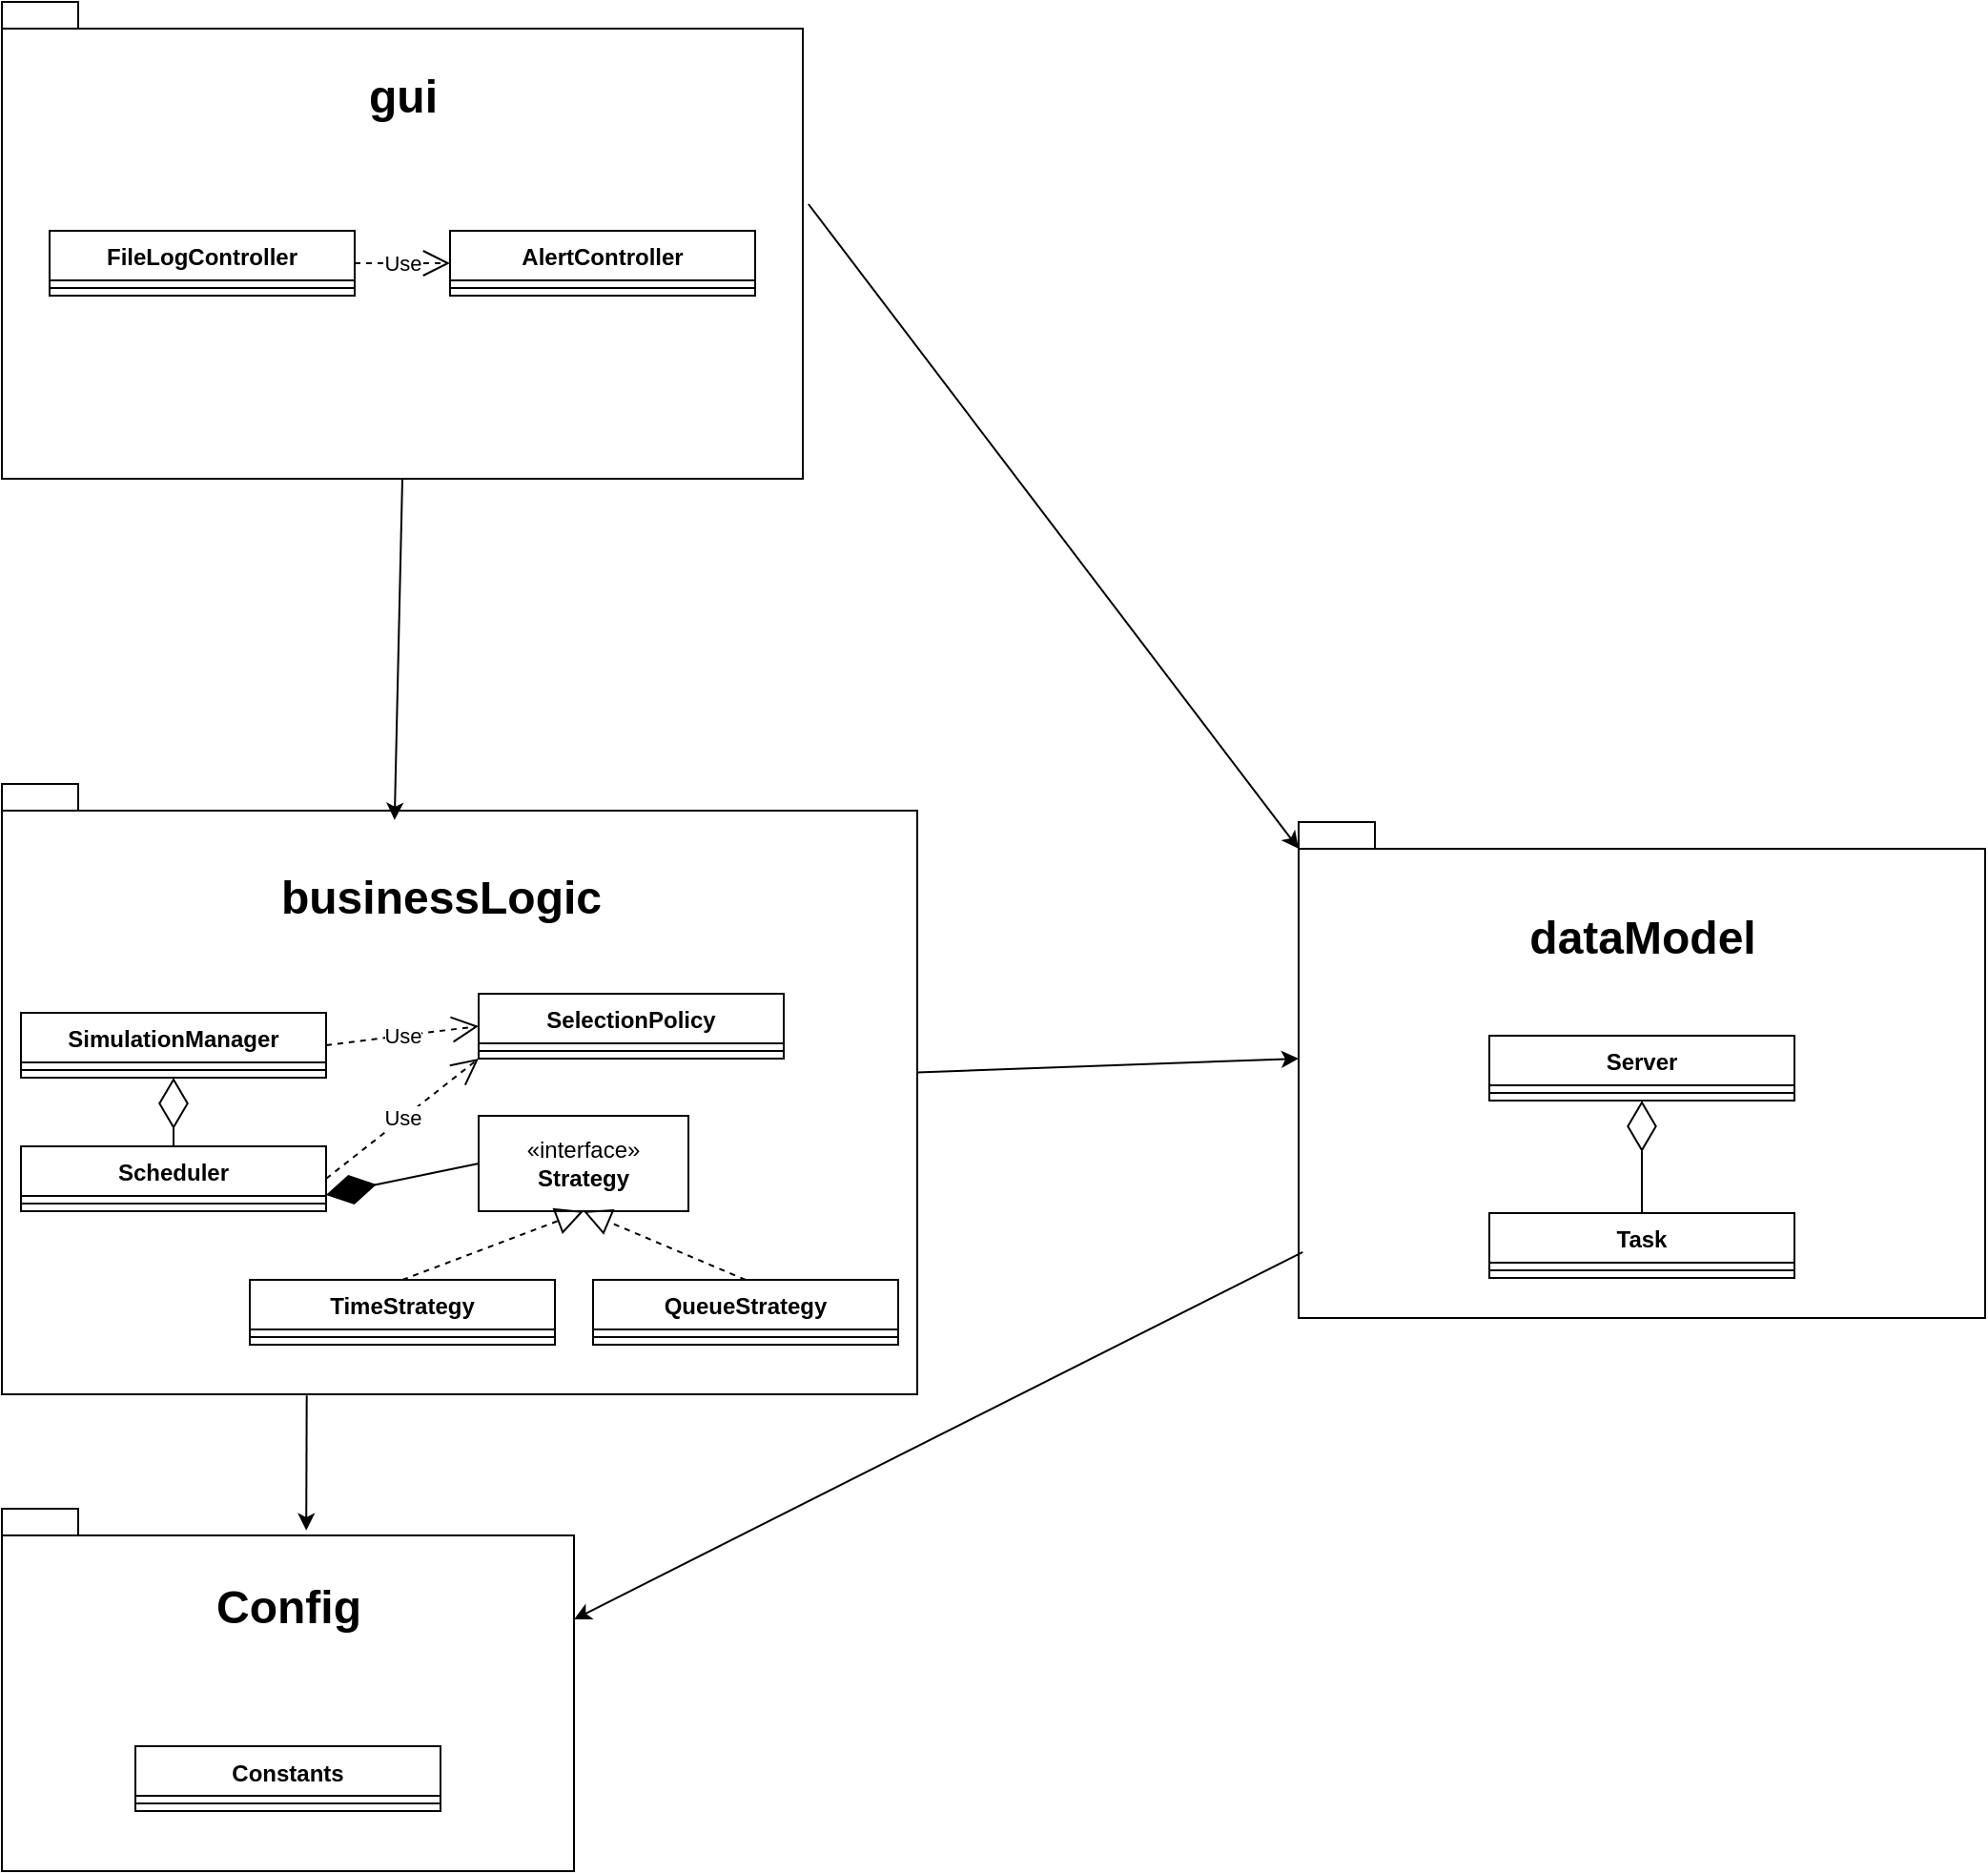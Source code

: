 <mxfile version="26.2.12">
  <diagram name="Page-1" id="WfTVVFJaoz6CVrunKCxH">
    <mxGraphModel dx="1713" dy="2126" grid="1" gridSize="10" guides="1" tooltips="1" connect="1" arrows="1" fold="1" page="1" pageScale="1" pageWidth="827" pageHeight="1169" math="0" shadow="0">
      <root>
        <mxCell id="0" />
        <mxCell id="1" parent="0" />
        <mxCell id="lbBo_nXBx8QTh_3jPK9N-1" value="" style="shape=folder;fontStyle=1;spacingTop=10;tabWidth=40;tabHeight=14;tabPosition=left;html=1;whiteSpace=wrap;" parent="1" vertex="1">
          <mxGeometry x="80" y="350" width="480" height="320" as="geometry" />
        </mxCell>
        <mxCell id="lbBo_nXBx8QTh_3jPK9N-2" value="" style="shape=folder;fontStyle=1;spacingTop=10;tabWidth=40;tabHeight=14;tabPosition=left;html=1;whiteSpace=wrap;" parent="1" vertex="1">
          <mxGeometry x="80" y="-60" width="420" height="250" as="geometry" />
        </mxCell>
        <mxCell id="lbBo_nXBx8QTh_3jPK9N-3" value="" style="shape=folder;fontStyle=1;spacingTop=10;tabWidth=40;tabHeight=14;tabPosition=left;html=1;whiteSpace=wrap;" parent="1" vertex="1">
          <mxGeometry x="80" y="730" width="300" height="190" as="geometry" />
        </mxCell>
        <mxCell id="lbBo_nXBx8QTh_3jPK9N-4" value="" style="shape=folder;fontStyle=1;spacingTop=10;tabWidth=40;tabHeight=14;tabPosition=left;html=1;whiteSpace=wrap;" parent="1" vertex="1">
          <mxGeometry x="760" y="370" width="360" height="260" as="geometry" />
        </mxCell>
        <mxCell id="lbBo_nXBx8QTh_3jPK9N-6" value="" style="endArrow=classic;html=1;rounded=0;exitX=0.5;exitY=1;exitDx=0;exitDy=0;exitPerimeter=0;entryX=0.429;entryY=0.059;entryDx=0;entryDy=0;entryPerimeter=0;" parent="1" source="lbBo_nXBx8QTh_3jPK9N-2" target="lbBo_nXBx8QTh_3jPK9N-1" edge="1">
          <mxGeometry width="50" height="50" relative="1" as="geometry">
            <mxPoint x="390" y="440" as="sourcePoint" />
            <mxPoint x="440" y="390" as="targetPoint" />
          </mxGeometry>
        </mxCell>
        <mxCell id="lbBo_nXBx8QTh_3jPK9N-7" value="" style="endArrow=classic;html=1;rounded=0;exitX=0.333;exitY=1.002;exitDx=0;exitDy=0;exitPerimeter=0;entryX=0.532;entryY=0.06;entryDx=0;entryDy=0;entryPerimeter=0;" parent="1" source="lbBo_nXBx8QTh_3jPK9N-1" target="lbBo_nXBx8QTh_3jPK9N-3" edge="1">
          <mxGeometry width="50" height="50" relative="1" as="geometry">
            <mxPoint x="390" y="440" as="sourcePoint" />
            <mxPoint x="280" y="750" as="targetPoint" />
          </mxGeometry>
        </mxCell>
        <mxCell id="lbBo_nXBx8QTh_3jPK9N-9" value="" style="endArrow=classic;html=1;rounded=0;exitX=0.006;exitY=0.867;exitDx=0;exitDy=0;exitPerimeter=0;entryX=0;entryY=0;entryDx=300;entryDy=58;entryPerimeter=0;" parent="1" source="lbBo_nXBx8QTh_3jPK9N-4" target="lbBo_nXBx8QTh_3jPK9N-3" edge="1">
          <mxGeometry width="50" height="50" relative="1" as="geometry">
            <mxPoint x="420" y="430" as="sourcePoint" />
            <mxPoint x="470" y="380" as="targetPoint" />
          </mxGeometry>
        </mxCell>
        <mxCell id="lbBo_nXBx8QTh_3jPK9N-10" value="" style="endArrow=classic;html=1;rounded=0;" parent="1" source="lbBo_nXBx8QTh_3jPK9N-1" edge="1">
          <mxGeometry width="50" height="50" relative="1" as="geometry">
            <mxPoint x="320" y="390" as="sourcePoint" />
            <mxPoint x="760" y="494" as="targetPoint" />
          </mxGeometry>
        </mxCell>
        <mxCell id="lbBo_nXBx8QTh_3jPK9N-11" value="" style="endArrow=classic;html=1;rounded=0;entryX=0;entryY=0;entryDx=0;entryDy=14;entryPerimeter=0;exitX=1.007;exitY=0.424;exitDx=0;exitDy=0;exitPerimeter=0;" parent="1" source="lbBo_nXBx8QTh_3jPK9N-2" target="lbBo_nXBx8QTh_3jPK9N-4" edge="1">
          <mxGeometry width="50" height="50" relative="1" as="geometry">
            <mxPoint x="630" y="130" as="sourcePoint" />
            <mxPoint x="370" y="100" as="targetPoint" />
          </mxGeometry>
        </mxCell>
        <mxCell id="lbBo_nXBx8QTh_3jPK9N-17" value="AlertController" style="swimlane;fontStyle=1;align=center;verticalAlign=top;childLayout=stackLayout;horizontal=1;startSize=26;horizontalStack=0;resizeParent=1;resizeParentMax=0;resizeLast=0;collapsible=1;marginBottom=0;whiteSpace=wrap;html=1;" parent="1" vertex="1">
          <mxGeometry x="315" y="60" width="160" height="34" as="geometry" />
        </mxCell>
        <mxCell id="lbBo_nXBx8QTh_3jPK9N-18" value="" style="line;strokeWidth=1;fillColor=none;align=left;verticalAlign=middle;spacingTop=-1;spacingLeft=3;spacingRight=3;rotatable=0;labelPosition=right;points=[];portConstraint=eastwest;strokeColor=inherit;" parent="lbBo_nXBx8QTh_3jPK9N-17" vertex="1">
          <mxGeometry y="26" width="160" height="8" as="geometry" />
        </mxCell>
        <mxCell id="lbBo_nXBx8QTh_3jPK9N-19" value="&lt;div&gt;FileLogController&lt;/div&gt;" style="swimlane;fontStyle=1;align=center;verticalAlign=top;childLayout=stackLayout;horizontal=1;startSize=26;horizontalStack=0;resizeParent=1;resizeParentMax=0;resizeLast=0;collapsible=1;marginBottom=0;whiteSpace=wrap;html=1;" parent="1" vertex="1">
          <mxGeometry x="105" y="60" width="160" height="34" as="geometry" />
        </mxCell>
        <mxCell id="lbBo_nXBx8QTh_3jPK9N-20" value="" style="line;strokeWidth=1;fillColor=none;align=left;verticalAlign=middle;spacingTop=-1;spacingLeft=3;spacingRight=3;rotatable=0;labelPosition=right;points=[];portConstraint=eastwest;strokeColor=inherit;" parent="lbBo_nXBx8QTh_3jPK9N-19" vertex="1">
          <mxGeometry y="26" width="160" height="8" as="geometry" />
        </mxCell>
        <mxCell id="lbBo_nXBx8QTh_3jPK9N-22" value="Use" style="endArrow=open;endSize=12;dashed=1;html=1;rounded=0;exitX=1;exitY=0.5;exitDx=0;exitDy=0;entryX=0;entryY=0.5;entryDx=0;entryDy=0;" parent="1" source="lbBo_nXBx8QTh_3jPK9N-19" target="lbBo_nXBx8QTh_3jPK9N-17" edge="1">
          <mxGeometry width="160" relative="1" as="geometry">
            <mxPoint x="295" y="140" as="sourcePoint" />
            <mxPoint x="455" y="140" as="targetPoint" />
          </mxGeometry>
        </mxCell>
        <mxCell id="lbBo_nXBx8QTh_3jPK9N-24" value="TimeStrategy" style="swimlane;fontStyle=1;align=center;verticalAlign=top;childLayout=stackLayout;horizontal=1;startSize=26;horizontalStack=0;resizeParent=1;resizeParentMax=0;resizeLast=0;collapsible=1;marginBottom=0;whiteSpace=wrap;html=1;" parent="1" vertex="1">
          <mxGeometry x="210" y="610" width="160" height="34" as="geometry" />
        </mxCell>
        <mxCell id="lbBo_nXBx8QTh_3jPK9N-25" value="" style="line;strokeWidth=1;fillColor=none;align=left;verticalAlign=middle;spacingTop=-1;spacingLeft=3;spacingRight=3;rotatable=0;labelPosition=right;points=[];portConstraint=eastwest;strokeColor=inherit;" parent="lbBo_nXBx8QTh_3jPK9N-24" vertex="1">
          <mxGeometry y="26" width="160" height="8" as="geometry" />
        </mxCell>
        <mxCell id="lbBo_nXBx8QTh_3jPK9N-26" value="QueueStrategy" style="swimlane;fontStyle=1;align=center;verticalAlign=top;childLayout=stackLayout;horizontal=1;startSize=26;horizontalStack=0;resizeParent=1;resizeParentMax=0;resizeLast=0;collapsible=1;marginBottom=0;whiteSpace=wrap;html=1;" parent="1" vertex="1">
          <mxGeometry x="390" y="610" width="160" height="34" as="geometry" />
        </mxCell>
        <mxCell id="lbBo_nXBx8QTh_3jPK9N-27" value="" style="line;strokeWidth=1;fillColor=none;align=left;verticalAlign=middle;spacingTop=-1;spacingLeft=3;spacingRight=3;rotatable=0;labelPosition=right;points=[];portConstraint=eastwest;strokeColor=inherit;" parent="lbBo_nXBx8QTh_3jPK9N-26" vertex="1">
          <mxGeometry y="26" width="160" height="8" as="geometry" />
        </mxCell>
        <mxCell id="lbBo_nXBx8QTh_3jPK9N-28" value="SimulationManager" style="swimlane;fontStyle=1;align=center;verticalAlign=top;childLayout=stackLayout;horizontal=1;startSize=26;horizontalStack=0;resizeParent=1;resizeParentMax=0;resizeLast=0;collapsible=1;marginBottom=0;whiteSpace=wrap;html=1;" parent="1" vertex="1">
          <mxGeometry x="90" y="470" width="160" height="34" as="geometry" />
        </mxCell>
        <mxCell id="lbBo_nXBx8QTh_3jPK9N-29" value="" style="line;strokeWidth=1;fillColor=none;align=left;verticalAlign=middle;spacingTop=-1;spacingLeft=3;spacingRight=3;rotatable=0;labelPosition=right;points=[];portConstraint=eastwest;strokeColor=inherit;" parent="lbBo_nXBx8QTh_3jPK9N-28" vertex="1">
          <mxGeometry y="26" width="160" height="8" as="geometry" />
        </mxCell>
        <mxCell id="lbBo_nXBx8QTh_3jPK9N-30" value="&lt;div&gt;Scheduler&lt;/div&gt;" style="swimlane;fontStyle=1;align=center;verticalAlign=top;childLayout=stackLayout;horizontal=1;startSize=26;horizontalStack=0;resizeParent=1;resizeParentMax=0;resizeLast=0;collapsible=1;marginBottom=0;whiteSpace=wrap;html=1;" parent="1" vertex="1">
          <mxGeometry x="90" y="540" width="160" height="34" as="geometry" />
        </mxCell>
        <mxCell id="lbBo_nXBx8QTh_3jPK9N-31" value="" style="line;strokeWidth=1;fillColor=none;align=left;verticalAlign=middle;spacingTop=-1;spacingLeft=3;spacingRight=3;rotatable=0;labelPosition=right;points=[];portConstraint=eastwest;strokeColor=inherit;" parent="lbBo_nXBx8QTh_3jPK9N-30" vertex="1">
          <mxGeometry y="26" width="160" height="8" as="geometry" />
        </mxCell>
        <mxCell id="lbBo_nXBx8QTh_3jPK9N-32" value="SelectionPolicy" style="swimlane;fontStyle=1;align=center;verticalAlign=top;childLayout=stackLayout;horizontal=1;startSize=26;horizontalStack=0;resizeParent=1;resizeParentMax=0;resizeLast=0;collapsible=1;marginBottom=0;whiteSpace=wrap;html=1;" parent="1" vertex="1">
          <mxGeometry x="330" y="460" width="160" height="34" as="geometry" />
        </mxCell>
        <mxCell id="lbBo_nXBx8QTh_3jPK9N-33" value="" style="line;strokeWidth=1;fillColor=none;align=left;verticalAlign=middle;spacingTop=-1;spacingLeft=3;spacingRight=3;rotatable=0;labelPosition=right;points=[];portConstraint=eastwest;strokeColor=inherit;" parent="lbBo_nXBx8QTh_3jPK9N-32" vertex="1">
          <mxGeometry y="26" width="160" height="8" as="geometry" />
        </mxCell>
        <mxCell id="lbBo_nXBx8QTh_3jPK9N-37" value="«interface»&lt;br&gt;&lt;div&gt;&lt;b&gt;Strategy&lt;/b&gt;&lt;/div&gt;" style="html=1;whiteSpace=wrap;" parent="1" vertex="1">
          <mxGeometry x="330" y="524" width="110" height="50" as="geometry" />
        </mxCell>
        <mxCell id="lbBo_nXBx8QTh_3jPK9N-38" value="" style="endArrow=block;dashed=1;endFill=0;endSize=12;html=1;rounded=0;exitX=0.5;exitY=0;exitDx=0;exitDy=0;entryX=0.5;entryY=1;entryDx=0;entryDy=0;" parent="1" source="lbBo_nXBx8QTh_3jPK9N-24" target="lbBo_nXBx8QTh_3jPK9N-37" edge="1">
          <mxGeometry width="160" relative="1" as="geometry">
            <mxPoint x="450" y="410" as="sourcePoint" />
            <mxPoint x="610" y="410" as="targetPoint" />
          </mxGeometry>
        </mxCell>
        <mxCell id="lbBo_nXBx8QTh_3jPK9N-39" value="" style="endArrow=block;dashed=1;endFill=0;endSize=12;html=1;rounded=0;exitX=0.5;exitY=0;exitDx=0;exitDy=0;entryX=0.5;entryY=1;entryDx=0;entryDy=0;" parent="1" source="lbBo_nXBx8QTh_3jPK9N-26" target="lbBo_nXBx8QTh_3jPK9N-37" edge="1">
          <mxGeometry width="160" relative="1" as="geometry">
            <mxPoint x="450" y="410" as="sourcePoint" />
            <mxPoint x="610" y="410" as="targetPoint" />
          </mxGeometry>
        </mxCell>
        <mxCell id="lbBo_nXBx8QTh_3jPK9N-40" value="Use" style="endArrow=open;endSize=12;dashed=1;html=1;rounded=0;exitX=1;exitY=0.5;exitDx=0;exitDy=0;entryX=0;entryY=1;entryDx=0;entryDy=0;" parent="1" source="lbBo_nXBx8QTh_3jPK9N-30" target="lbBo_nXBx8QTh_3jPK9N-32" edge="1">
          <mxGeometry x="0.007" width="160" relative="1" as="geometry">
            <mxPoint x="260" y="560" as="sourcePoint" />
            <mxPoint x="420" y="560" as="targetPoint" />
            <mxPoint as="offset" />
          </mxGeometry>
        </mxCell>
        <mxCell id="lbBo_nXBx8QTh_3jPK9N-43" value="businessLogic" style="text;strokeColor=none;fillColor=none;html=1;fontSize=24;fontStyle=1;verticalAlign=middle;align=center;" parent="1" vertex="1">
          <mxGeometry x="260" y="390" width="100" height="40" as="geometry" />
        </mxCell>
        <mxCell id="lbBo_nXBx8QTh_3jPK9N-44" value="gui" style="text;strokeColor=none;fillColor=none;html=1;fontSize=24;fontStyle=1;verticalAlign=middle;align=center;" parent="1" vertex="1">
          <mxGeometry x="260" y="-30" width="60" height="40" as="geometry" />
        </mxCell>
        <mxCell id="lbBo_nXBx8QTh_3jPK9N-45" value="Constants" style="swimlane;fontStyle=1;align=center;verticalAlign=top;childLayout=stackLayout;horizontal=1;startSize=26;horizontalStack=0;resizeParent=1;resizeParentMax=0;resizeLast=0;collapsible=1;marginBottom=0;whiteSpace=wrap;html=1;" parent="1" vertex="1">
          <mxGeometry x="150" y="854.5" width="160" height="34" as="geometry" />
        </mxCell>
        <mxCell id="lbBo_nXBx8QTh_3jPK9N-46" value="" style="line;strokeWidth=1;fillColor=none;align=left;verticalAlign=middle;spacingTop=-1;spacingLeft=3;spacingRight=3;rotatable=0;labelPosition=right;points=[];portConstraint=eastwest;strokeColor=inherit;" parent="lbBo_nXBx8QTh_3jPK9N-45" vertex="1">
          <mxGeometry y="26" width="160" height="8" as="geometry" />
        </mxCell>
        <mxCell id="lbBo_nXBx8QTh_3jPK9N-51" value="Config" style="text;strokeColor=none;fillColor=none;html=1;fontSize=24;fontStyle=1;verticalAlign=middle;align=center;" parent="1" vertex="1">
          <mxGeometry x="180" y="761.5" width="100" height="40" as="geometry" />
        </mxCell>
        <mxCell id="lbBo_nXBx8QTh_3jPK9N-52" value="Server" style="swimlane;fontStyle=1;align=center;verticalAlign=top;childLayout=stackLayout;horizontal=1;startSize=26;horizontalStack=0;resizeParent=1;resizeParentMax=0;resizeLast=0;collapsible=1;marginBottom=0;whiteSpace=wrap;html=1;" parent="1" vertex="1">
          <mxGeometry x="860" y="482" width="160" height="34" as="geometry" />
        </mxCell>
        <mxCell id="lbBo_nXBx8QTh_3jPK9N-53" value="" style="line;strokeWidth=1;fillColor=none;align=left;verticalAlign=middle;spacingTop=-1;spacingLeft=3;spacingRight=3;rotatable=0;labelPosition=right;points=[];portConstraint=eastwest;strokeColor=inherit;" parent="lbBo_nXBx8QTh_3jPK9N-52" vertex="1">
          <mxGeometry y="26" width="160" height="8" as="geometry" />
        </mxCell>
        <mxCell id="lbBo_nXBx8QTh_3jPK9N-54" value="Task" style="swimlane;fontStyle=1;align=center;verticalAlign=top;childLayout=stackLayout;horizontal=1;startSize=26;horizontalStack=0;resizeParent=1;resizeParentMax=0;resizeLast=0;collapsible=1;marginBottom=0;whiteSpace=wrap;html=1;" parent="1" vertex="1">
          <mxGeometry x="860" y="575" width="160" height="34" as="geometry" />
        </mxCell>
        <mxCell id="lbBo_nXBx8QTh_3jPK9N-55" value="" style="line;strokeWidth=1;fillColor=none;align=left;verticalAlign=middle;spacingTop=-1;spacingLeft=3;spacingRight=3;rotatable=0;labelPosition=right;points=[];portConstraint=eastwest;strokeColor=inherit;" parent="lbBo_nXBx8QTh_3jPK9N-54" vertex="1">
          <mxGeometry y="26" width="160" height="8" as="geometry" />
        </mxCell>
        <mxCell id="lbBo_nXBx8QTh_3jPK9N-61" value="" style="endArrow=diamondThin;endFill=0;endSize=24;html=1;rounded=0;exitX=0.5;exitY=0;exitDx=0;exitDy=0;entryX=0.5;entryY=1;entryDx=0;entryDy=0;" parent="1" source="lbBo_nXBx8QTh_3jPK9N-54" target="lbBo_nXBx8QTh_3jPK9N-52" edge="1">
          <mxGeometry width="160" relative="1" as="geometry">
            <mxPoint x="940" y="541" as="sourcePoint" />
            <mxPoint x="1100" y="541" as="targetPoint" />
          </mxGeometry>
        </mxCell>
        <mxCell id="lbBo_nXBx8QTh_3jPK9N-62" value="dataModel" style="text;strokeColor=none;fillColor=none;html=1;fontSize=24;fontStyle=1;verticalAlign=middle;align=center;" parent="1" vertex="1">
          <mxGeometry x="890" y="411" width="100" height="40" as="geometry" />
        </mxCell>
        <mxCell id="lbBo_nXBx8QTh_3jPK9N-63" value="Use" style="endArrow=open;endSize=12;dashed=1;html=1;rounded=0;entryX=0;entryY=0.5;entryDx=0;entryDy=0;exitX=1;exitY=0.5;exitDx=0;exitDy=0;" parent="1" source="lbBo_nXBx8QTh_3jPK9N-28" target="lbBo_nXBx8QTh_3jPK9N-32" edge="1">
          <mxGeometry width="160" relative="1" as="geometry">
            <mxPoint x="240" y="490" as="sourcePoint" />
            <mxPoint x="400" y="490" as="targetPoint" />
          </mxGeometry>
        </mxCell>
        <mxCell id="lbBo_nXBx8QTh_3jPK9N-65" value="" style="endArrow=diamondThin;endFill=0;endSize=24;html=1;rounded=0;entryX=0.5;entryY=1;entryDx=0;entryDy=0;exitX=0.5;exitY=0;exitDx=0;exitDy=0;" parent="1" source="lbBo_nXBx8QTh_3jPK9N-30" target="lbBo_nXBx8QTh_3jPK9N-28" edge="1">
          <mxGeometry width="160" relative="1" as="geometry">
            <mxPoint x="120" y="610" as="sourcePoint" />
            <mxPoint x="280" y="610" as="targetPoint" />
          </mxGeometry>
        </mxCell>
        <mxCell id="lbBo_nXBx8QTh_3jPK9N-66" value="" style="endArrow=diamondThin;endFill=1;endSize=24;html=1;rounded=0;entryX=1;entryY=0.75;entryDx=0;entryDy=0;exitX=0;exitY=0.5;exitDx=0;exitDy=0;" parent="1" source="lbBo_nXBx8QTh_3jPK9N-37" target="lbBo_nXBx8QTh_3jPK9N-30" edge="1">
          <mxGeometry width="160" relative="1" as="geometry">
            <mxPoint x="250" y="590" as="sourcePoint" />
            <mxPoint x="410" y="590" as="targetPoint" />
          </mxGeometry>
        </mxCell>
      </root>
    </mxGraphModel>
  </diagram>
</mxfile>
